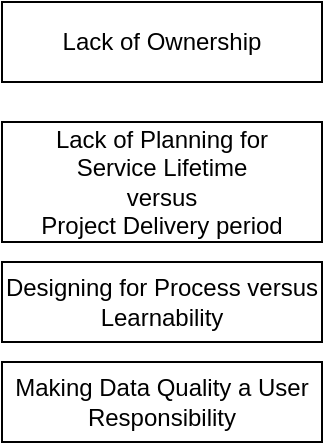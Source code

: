 <mxfile version="17.5.0" type="google"><diagram id="GA_h1x-Z632g4viWaJmg" name="Common Issues"><mxGraphModel grid="1" page="1" gridSize="10" guides="1" tooltips="1" connect="1" arrows="1" fold="1" pageScale="1" pageWidth="850" pageHeight="1100" math="0" shadow="0"><root><mxCell id="SfvvlTlXOEju5S3xIXS5-0"/><mxCell id="SfvvlTlXOEju5S3xIXS5-1" parent="SfvvlTlXOEju5S3xIXS5-0"/><mxCell id="ol2jvu-uGORrFQH7uOVm-0" value="Lack of Ownership" style="rounded=0;whiteSpace=wrap;html=1;" vertex="1" parent="SfvvlTlXOEju5S3xIXS5-1"><mxGeometry x="120" y="200" width="160" height="40" as="geometry"/></mxCell><mxCell id="ol2jvu-uGORrFQH7uOVm-1" value="Lack of Planning for &lt;br&gt;Service Lifetime &lt;br&gt;versus &lt;br&gt;Project Delivery period" style="rounded=0;whiteSpace=wrap;html=1;" vertex="1" parent="SfvvlTlXOEju5S3xIXS5-1"><mxGeometry x="120" y="260" width="160" height="60" as="geometry"/></mxCell><mxCell id="ol2jvu-uGORrFQH7uOVm-3" value="Designing for Process versus Learnability" style="rounded=0;whiteSpace=wrap;html=1;" vertex="1" parent="SfvvlTlXOEju5S3xIXS5-1"><mxGeometry x="120" y="330" width="160" height="40" as="geometry"/></mxCell><mxCell id="ol2jvu-uGORrFQH7uOVm-4" value="Making Data Quality a User Responsibility" style="rounded=0;whiteSpace=wrap;html=1;" vertex="1" parent="SfvvlTlXOEju5S3xIXS5-1"><mxGeometry x="120" y="380" width="160" height="40" as="geometry"/></mxCell></root></mxGraphModel></diagram></mxfile>